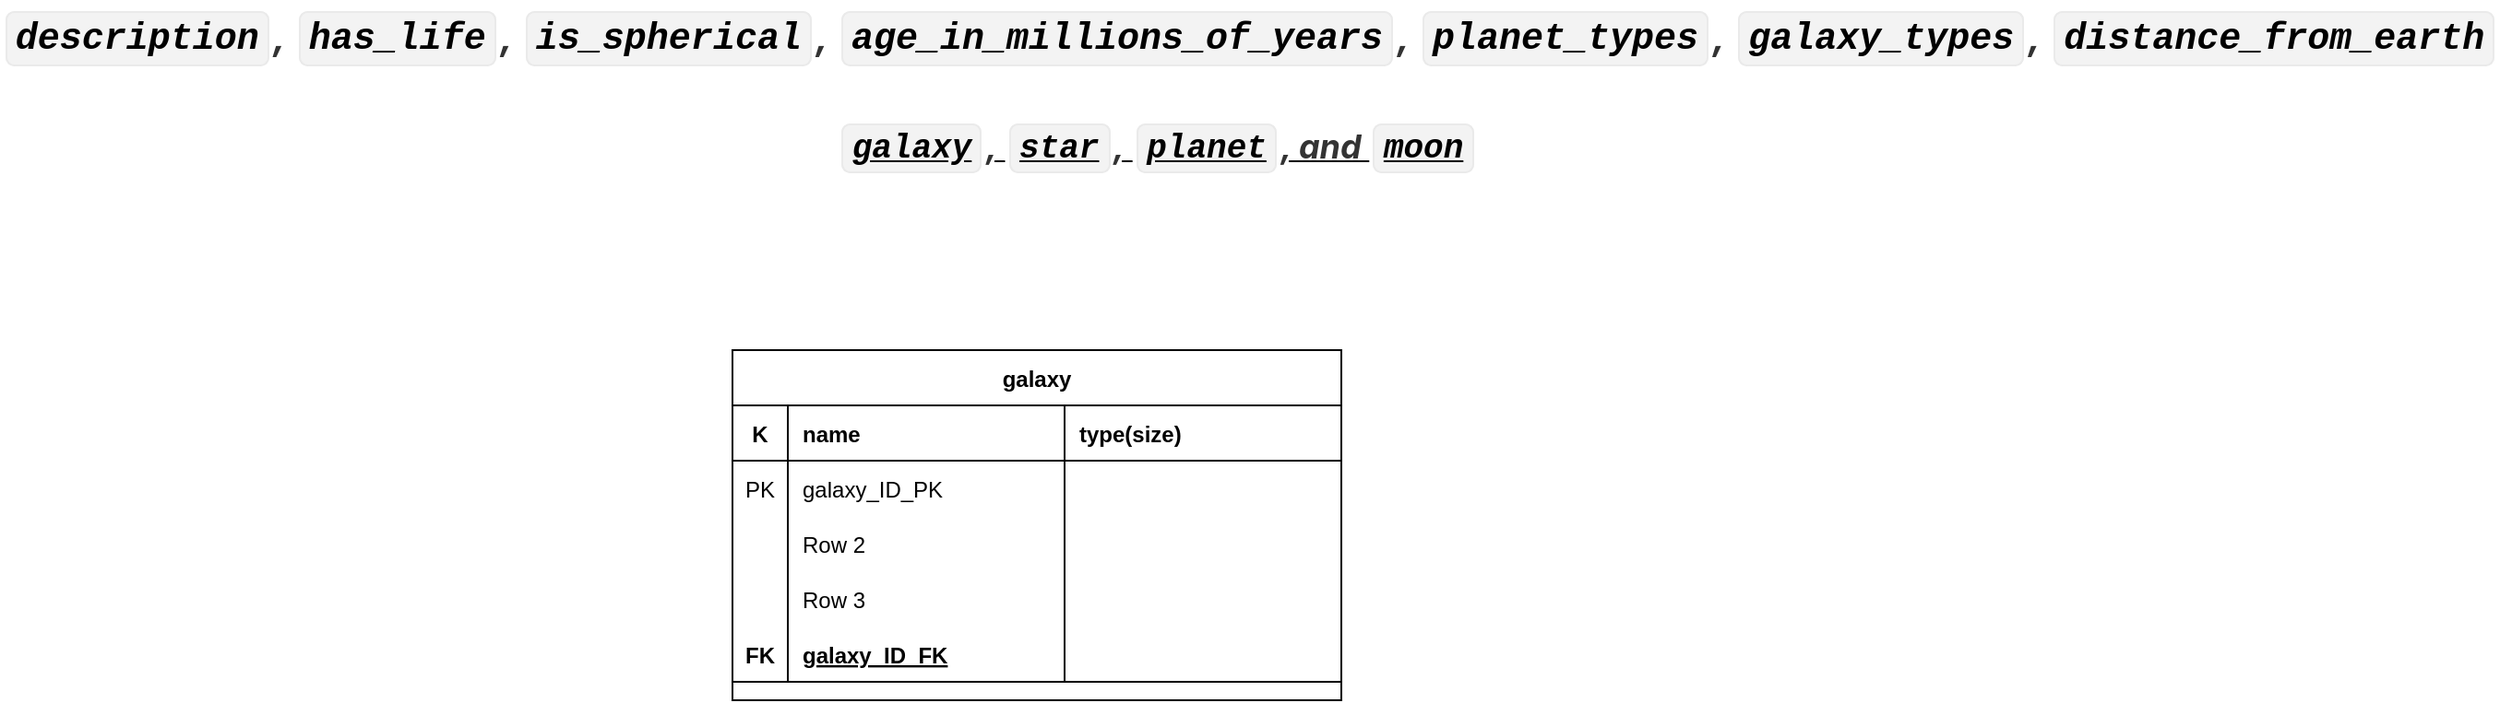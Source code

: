 <mxfile version="20.2.7" type="github">
  <diagram id="uotSILnn2XqaB6oI9mt4" name="Page-1">
    <mxGraphModel dx="1865" dy="579" grid="1" gridSize="10" guides="1" tooltips="1" connect="1" arrows="1" fold="1" page="1" pageScale="1" pageWidth="827" pageHeight="1169" math="0" shadow="0">
      <root>
        <mxCell id="0" />
        <mxCell id="1" parent="0" />
        <mxCell id="g8Bvd32QQFG1Y6l2gwTf-1" value="galaxy" style="shape=table;startSize=30;container=1;collapsible=1;childLayout=tableLayout;fixedRows=1;rowLines=0;fontStyle=1;align=center;resizeLast=1;" vertex="1" parent="1">
          <mxGeometry x="-60" y="220" width="330" height="190" as="geometry" />
        </mxCell>
        <mxCell id="g8Bvd32QQFG1Y6l2gwTf-2" value="" style="shape=tableRow;horizontal=0;startSize=0;swimlaneHead=0;swimlaneBody=0;fillColor=none;collapsible=0;dropTarget=0;points=[[0,0.5],[1,0.5]];portConstraint=eastwest;top=0;left=0;right=0;bottom=1;" vertex="1" parent="g8Bvd32QQFG1Y6l2gwTf-1">
          <mxGeometry y="30" width="330" height="30" as="geometry" />
        </mxCell>
        <mxCell id="g8Bvd32QQFG1Y6l2gwTf-3" value="K" style="shape=partialRectangle;connectable=0;fillColor=none;top=0;left=0;bottom=0;right=0;fontStyle=1;overflow=hidden;" vertex="1" parent="g8Bvd32QQFG1Y6l2gwTf-2">
          <mxGeometry width="30" height="30" as="geometry">
            <mxRectangle width="30" height="30" as="alternateBounds" />
          </mxGeometry>
        </mxCell>
        <mxCell id="g8Bvd32QQFG1Y6l2gwTf-4" value="name" style="shape=partialRectangle;connectable=0;fillColor=none;top=0;left=0;bottom=0;right=0;align=left;spacingLeft=6;fontStyle=1;overflow=hidden;" vertex="1" parent="g8Bvd32QQFG1Y6l2gwTf-2">
          <mxGeometry x="30" width="150" height="30" as="geometry">
            <mxRectangle width="150" height="30" as="alternateBounds" />
          </mxGeometry>
        </mxCell>
        <mxCell id="g8Bvd32QQFG1Y6l2gwTf-19" value="type(size)" style="shape=partialRectangle;connectable=0;fillColor=none;top=0;left=0;bottom=0;right=0;align=left;spacingLeft=6;fontStyle=1;overflow=hidden;" vertex="1" parent="g8Bvd32QQFG1Y6l2gwTf-2">
          <mxGeometry x="180" width="150" height="30" as="geometry">
            <mxRectangle width="150" height="30" as="alternateBounds" />
          </mxGeometry>
        </mxCell>
        <mxCell id="g8Bvd32QQFG1Y6l2gwTf-5" value="" style="shape=tableRow;horizontal=0;startSize=0;swimlaneHead=0;swimlaneBody=0;fillColor=none;collapsible=0;dropTarget=0;points=[[0,0.5],[1,0.5]];portConstraint=eastwest;top=0;left=0;right=0;bottom=0;" vertex="1" parent="g8Bvd32QQFG1Y6l2gwTf-1">
          <mxGeometry y="60" width="330" height="30" as="geometry" />
        </mxCell>
        <mxCell id="g8Bvd32QQFG1Y6l2gwTf-6" value="PK" style="shape=partialRectangle;connectable=0;fillColor=none;top=0;left=0;bottom=0;right=0;editable=1;overflow=hidden;" vertex="1" parent="g8Bvd32QQFG1Y6l2gwTf-5">
          <mxGeometry width="30" height="30" as="geometry">
            <mxRectangle width="30" height="30" as="alternateBounds" />
          </mxGeometry>
        </mxCell>
        <mxCell id="g8Bvd32QQFG1Y6l2gwTf-7" value="galaxy_ID_PK" style="shape=partialRectangle;connectable=0;fillColor=none;top=0;left=0;bottom=0;right=0;align=left;spacingLeft=6;overflow=hidden;" vertex="1" parent="g8Bvd32QQFG1Y6l2gwTf-5">
          <mxGeometry x="30" width="150" height="30" as="geometry">
            <mxRectangle width="150" height="30" as="alternateBounds" />
          </mxGeometry>
        </mxCell>
        <mxCell id="g8Bvd32QQFG1Y6l2gwTf-20" style="shape=partialRectangle;connectable=0;fillColor=none;top=0;left=0;bottom=0;right=0;align=left;spacingLeft=6;overflow=hidden;" vertex="1" parent="g8Bvd32QQFG1Y6l2gwTf-5">
          <mxGeometry x="180" width="150" height="30" as="geometry">
            <mxRectangle width="150" height="30" as="alternateBounds" />
          </mxGeometry>
        </mxCell>
        <mxCell id="g8Bvd32QQFG1Y6l2gwTf-8" value="" style="shape=tableRow;horizontal=0;startSize=0;swimlaneHead=0;swimlaneBody=0;fillColor=none;collapsible=0;dropTarget=0;points=[[0,0.5],[1,0.5]];portConstraint=eastwest;top=0;left=0;right=0;bottom=0;" vertex="1" parent="g8Bvd32QQFG1Y6l2gwTf-1">
          <mxGeometry y="90" width="330" height="30" as="geometry" />
        </mxCell>
        <mxCell id="g8Bvd32QQFG1Y6l2gwTf-9" value="" style="shape=partialRectangle;connectable=0;fillColor=none;top=0;left=0;bottom=0;right=0;editable=1;overflow=hidden;" vertex="1" parent="g8Bvd32QQFG1Y6l2gwTf-8">
          <mxGeometry width="30" height="30" as="geometry">
            <mxRectangle width="30" height="30" as="alternateBounds" />
          </mxGeometry>
        </mxCell>
        <mxCell id="g8Bvd32QQFG1Y6l2gwTf-10" value="Row 2" style="shape=partialRectangle;connectable=0;fillColor=none;top=0;left=0;bottom=0;right=0;align=left;spacingLeft=6;overflow=hidden;" vertex="1" parent="g8Bvd32QQFG1Y6l2gwTf-8">
          <mxGeometry x="30" width="150" height="30" as="geometry">
            <mxRectangle width="150" height="30" as="alternateBounds" />
          </mxGeometry>
        </mxCell>
        <mxCell id="g8Bvd32QQFG1Y6l2gwTf-21" style="shape=partialRectangle;connectable=0;fillColor=none;top=0;left=0;bottom=0;right=0;align=left;spacingLeft=6;overflow=hidden;" vertex="1" parent="g8Bvd32QQFG1Y6l2gwTf-8">
          <mxGeometry x="180" width="150" height="30" as="geometry">
            <mxRectangle width="150" height="30" as="alternateBounds" />
          </mxGeometry>
        </mxCell>
        <mxCell id="g8Bvd32QQFG1Y6l2gwTf-11" value="" style="shape=tableRow;horizontal=0;startSize=0;swimlaneHead=0;swimlaneBody=0;fillColor=none;collapsible=0;dropTarget=0;points=[[0,0.5],[1,0.5]];portConstraint=eastwest;top=0;left=0;right=0;bottom=0;" vertex="1" parent="g8Bvd32QQFG1Y6l2gwTf-1">
          <mxGeometry y="120" width="330" height="30" as="geometry" />
        </mxCell>
        <mxCell id="g8Bvd32QQFG1Y6l2gwTf-12" value="" style="shape=partialRectangle;connectable=0;fillColor=none;top=0;left=0;bottom=0;right=0;editable=1;overflow=hidden;" vertex="1" parent="g8Bvd32QQFG1Y6l2gwTf-11">
          <mxGeometry width="30" height="30" as="geometry">
            <mxRectangle width="30" height="30" as="alternateBounds" />
          </mxGeometry>
        </mxCell>
        <mxCell id="g8Bvd32QQFG1Y6l2gwTf-13" value="Row 3" style="shape=partialRectangle;connectable=0;fillColor=none;top=0;left=0;bottom=0;right=0;align=left;spacingLeft=6;overflow=hidden;" vertex="1" parent="g8Bvd32QQFG1Y6l2gwTf-11">
          <mxGeometry x="30" width="150" height="30" as="geometry">
            <mxRectangle width="150" height="30" as="alternateBounds" />
          </mxGeometry>
        </mxCell>
        <mxCell id="g8Bvd32QQFG1Y6l2gwTf-22" style="shape=partialRectangle;connectable=0;fillColor=none;top=0;left=0;bottom=0;right=0;align=left;spacingLeft=6;overflow=hidden;" vertex="1" parent="g8Bvd32QQFG1Y6l2gwTf-11">
          <mxGeometry x="180" width="150" height="30" as="geometry">
            <mxRectangle width="150" height="30" as="alternateBounds" />
          </mxGeometry>
        </mxCell>
        <mxCell id="g8Bvd32QQFG1Y6l2gwTf-14" value="" style="shape=tableRow;horizontal=0;startSize=0;swimlaneHead=0;swimlaneBody=0;fillColor=none;collapsible=0;dropTarget=0;points=[[0,0.5],[1,0.5]];portConstraint=eastwest;top=0;left=0;right=0;bottom=1;" vertex="1" parent="g8Bvd32QQFG1Y6l2gwTf-1">
          <mxGeometry y="150" width="330" height="30" as="geometry" />
        </mxCell>
        <mxCell id="g8Bvd32QQFG1Y6l2gwTf-15" value="FK" style="shape=partialRectangle;connectable=0;fillColor=none;top=0;left=0;bottom=0;right=0;fontStyle=1;overflow=hidden;" vertex="1" parent="g8Bvd32QQFG1Y6l2gwTf-14">
          <mxGeometry width="30" height="30" as="geometry">
            <mxRectangle width="30" height="30" as="alternateBounds" />
          </mxGeometry>
        </mxCell>
        <mxCell id="g8Bvd32QQFG1Y6l2gwTf-16" value="galaxy_ID_FK" style="shape=partialRectangle;connectable=0;fillColor=none;top=0;left=0;bottom=0;right=0;align=left;spacingLeft=6;fontStyle=5;overflow=hidden;" vertex="1" parent="g8Bvd32QQFG1Y6l2gwTf-14">
          <mxGeometry x="30" width="150" height="30" as="geometry">
            <mxRectangle width="150" height="30" as="alternateBounds" />
          </mxGeometry>
        </mxCell>
        <mxCell id="g8Bvd32QQFG1Y6l2gwTf-23" style="shape=partialRectangle;connectable=0;fillColor=none;top=0;left=0;bottom=0;right=0;align=left;spacingLeft=6;fontStyle=5;overflow=hidden;" vertex="1" parent="g8Bvd32QQFG1Y6l2gwTf-14">
          <mxGeometry x="180" width="150" height="30" as="geometry">
            <mxRectangle width="150" height="30" as="alternateBounds" />
          </mxGeometry>
        </mxCell>
        <mxCell id="g8Bvd32QQFG1Y6l2gwTf-17" value="&lt;code style=&quot;font-size: 20px; font-style: italic; font-weight: 700; box-sizing: border-box; font-family: source-code-pro, Menlo, Monaco, Consolas, &amp;quot;Courier New&amp;quot;, monospace; margin: 0px 2px; padding: 0.15rem 0.3rem; border: 1px solid rgb(234, 234, 234); background-color: rgba(27, 31, 35, 0.05); border-radius: 0.3rem; text-align: start;&quot;&gt;description&lt;/code&gt;&lt;span style=&quot;font-size: 20px; font-style: italic; font-weight: 700; color: rgb(51, 51, 51); font-family: -apple-system, BlinkMacSystemFont, &amp;quot;Segoe UI&amp;quot;, Roboto, Oxygen, Ubuntu, Cantarell, &amp;quot;Fira Sans&amp;quot;, &amp;quot;Droid Sans&amp;quot;, &amp;quot;Helvetica Neue&amp;quot;, sans-serif; text-align: start; background-color: rgb(255, 255, 255);&quot;&gt;,&amp;nbsp;&lt;/span&gt;&lt;code style=&quot;font-size: 20px; font-style: italic; font-weight: 700; box-sizing: border-box; font-family: source-code-pro, Menlo, Monaco, Consolas, &amp;quot;Courier New&amp;quot;, monospace; margin: 0px 2px; padding: 0.15rem 0.3rem; border: 1px solid rgb(234, 234, 234); background-color: rgba(27, 31, 35, 0.05); border-radius: 0.3rem; text-align: start;&quot;&gt;has_life&lt;/code&gt;&lt;span style=&quot;font-size: 20px; font-style: italic; font-weight: 700; color: rgb(51, 51, 51); font-family: -apple-system, BlinkMacSystemFont, &amp;quot;Segoe UI&amp;quot;, Roboto, Oxygen, Ubuntu, Cantarell, &amp;quot;Fira Sans&amp;quot;, &amp;quot;Droid Sans&amp;quot;, &amp;quot;Helvetica Neue&amp;quot;, sans-serif; text-align: start; background-color: rgb(255, 255, 255);&quot;&gt;,&amp;nbsp;&lt;/span&gt;&lt;code style=&quot;font-size: 20px; font-style: italic; font-weight: 700; box-sizing: border-box; font-family: source-code-pro, Menlo, Monaco, Consolas, &amp;quot;Courier New&amp;quot;, monospace; margin: 0px 2px; padding: 0.15rem 0.3rem; border: 1px solid rgb(234, 234, 234); background-color: rgba(27, 31, 35, 0.05); border-radius: 0.3rem; text-align: start;&quot;&gt;is_spherical&lt;/code&gt;&lt;span style=&quot;font-size: 20px; font-style: italic; font-weight: 700; color: rgb(51, 51, 51); font-family: -apple-system, BlinkMacSystemFont, &amp;quot;Segoe UI&amp;quot;, Roboto, Oxygen, Ubuntu, Cantarell, &amp;quot;Fira Sans&amp;quot;, &amp;quot;Droid Sans&amp;quot;, &amp;quot;Helvetica Neue&amp;quot;, sans-serif; text-align: start; background-color: rgb(255, 255, 255);&quot;&gt;,&amp;nbsp;&lt;/span&gt;&lt;code style=&quot;font-size: 20px; font-style: italic; font-weight: 700; box-sizing: border-box; font-family: source-code-pro, Menlo, Monaco, Consolas, &amp;quot;Courier New&amp;quot;, monospace; margin: 0px 2px; padding: 0.15rem 0.3rem; border: 1px solid rgb(234, 234, 234); background-color: rgba(27, 31, 35, 0.05); border-radius: 0.3rem; text-align: start;&quot;&gt;age_in_millions_of_years&lt;/code&gt;&lt;span style=&quot;font-size: 20px; font-style: italic; font-weight: 700; color: rgb(51, 51, 51); font-family: -apple-system, BlinkMacSystemFont, &amp;quot;Segoe UI&amp;quot;, Roboto, Oxygen, Ubuntu, Cantarell, &amp;quot;Fira Sans&amp;quot;, &amp;quot;Droid Sans&amp;quot;, &amp;quot;Helvetica Neue&amp;quot;, sans-serif; text-align: start; background-color: rgb(255, 255, 255);&quot;&gt;,&amp;nbsp;&lt;/span&gt;&lt;code style=&quot;font-size: 20px; font-style: italic; font-weight: 700; box-sizing: border-box; font-family: source-code-pro, Menlo, Monaco, Consolas, &amp;quot;Courier New&amp;quot;, monospace; margin: 0px 2px; padding: 0.15rem 0.3rem; border: 1px solid rgb(234, 234, 234); background-color: rgba(27, 31, 35, 0.05); border-radius: 0.3rem; text-align: start;&quot;&gt;planet_types&lt;/code&gt;&lt;span style=&quot;font-size: 20px; font-style: italic; font-weight: 700; color: rgb(51, 51, 51); font-family: -apple-system, BlinkMacSystemFont, &amp;quot;Segoe UI&amp;quot;, Roboto, Oxygen, Ubuntu, Cantarell, &amp;quot;Fira Sans&amp;quot;, &amp;quot;Droid Sans&amp;quot;, &amp;quot;Helvetica Neue&amp;quot;, sans-serif; text-align: start; background-color: rgb(255, 255, 255);&quot;&gt;,&amp;nbsp;&lt;/span&gt;&lt;code style=&quot;font-size: 20px; font-style: italic; font-weight: 700; box-sizing: border-box; font-family: source-code-pro, Menlo, Monaco, Consolas, &amp;quot;Courier New&amp;quot;, monospace; margin: 0px 2px; padding: 0.15rem 0.3rem; border: 1px solid rgb(234, 234, 234); background-color: rgba(27, 31, 35, 0.05); border-radius: 0.3rem; text-align: start;&quot;&gt;galaxy_types&lt;/code&gt;&lt;span style=&quot;font-size: 20px; font-style: italic; font-weight: 700; color: rgb(51, 51, 51); font-family: -apple-system, BlinkMacSystemFont, &amp;quot;Segoe UI&amp;quot;, Roboto, Oxygen, Ubuntu, Cantarell, &amp;quot;Fira Sans&amp;quot;, &amp;quot;Droid Sans&amp;quot;, &amp;quot;Helvetica Neue&amp;quot;, sans-serif; text-align: start; background-color: rgb(255, 255, 255);&quot;&gt;,&amp;nbsp;&lt;/span&gt;&lt;code style=&quot;font-size: 20px; font-style: italic; font-weight: 700; box-sizing: border-box; font-family: source-code-pro, Menlo, Monaco, Consolas, &amp;quot;Courier New&amp;quot;, monospace; margin: 0px 2px; padding: 0.15rem 0.3rem; border: 1px solid rgb(234, 234, 234); background-color: rgba(27, 31, 35, 0.05); border-radius: 0.3rem; text-align: start;&quot;&gt;distance_from_earth&lt;/code&gt;" style="text;html=1;align=center;verticalAlign=middle;resizable=0;points=[];autosize=1;strokeColor=none;fillColor=none;" vertex="1" parent="1">
          <mxGeometry x="-420" y="30" width="1280" height="40" as="geometry" />
        </mxCell>
        <mxCell id="g8Bvd32QQFG1Y6l2gwTf-18" value="&lt;b style=&quot;font-size: 18px;&quot;&gt;&lt;i&gt;&lt;u&gt;&lt;code style=&quot;box-sizing: border-box; font-family: source-code-pro, Menlo, Monaco, Consolas, &amp;quot;Courier New&amp;quot;, monospace; margin: 0px 2px; padding: 0.15rem 0.3rem; border: 1px solid rgb(234, 234, 234); background-color: rgba(27, 31, 35, 0.05); border-radius: 0.3rem; text-align: left;&quot;&gt;galaxy&lt;/code&gt;&lt;span style=&quot;color: rgb(51, 51, 51); font-family: -apple-system, BlinkMacSystemFont, &amp;quot;Segoe UI&amp;quot;, Roboto, Oxygen, Ubuntu, Cantarell, &amp;quot;Fira Sans&amp;quot;, &amp;quot;Droid Sans&amp;quot;, &amp;quot;Helvetica Neue&amp;quot;, sans-serif; text-align: left; background-color: rgb(255, 255, 255);&quot;&gt;,&amp;nbsp;&lt;/span&gt;&lt;code style=&quot;box-sizing: border-box; font-family: source-code-pro, Menlo, Monaco, Consolas, &amp;quot;Courier New&amp;quot;, monospace; margin: 0px 2px; padding: 0.15rem 0.3rem; border: 1px solid rgb(234, 234, 234); background-color: rgba(27, 31, 35, 0.05); border-radius: 0.3rem; text-align: left;&quot;&gt;star&lt;/code&gt;&lt;span style=&quot;color: rgb(51, 51, 51); font-family: -apple-system, BlinkMacSystemFont, &amp;quot;Segoe UI&amp;quot;, Roboto, Oxygen, Ubuntu, Cantarell, &amp;quot;Fira Sans&amp;quot;, &amp;quot;Droid Sans&amp;quot;, &amp;quot;Helvetica Neue&amp;quot;, sans-serif; text-align: left; background-color: rgb(255, 255, 255);&quot;&gt;,&amp;nbsp;&lt;/span&gt;&lt;code style=&quot;box-sizing: border-box; font-family: source-code-pro, Menlo, Monaco, Consolas, &amp;quot;Courier New&amp;quot;, monospace; margin: 0px 2px; padding: 0.15rem 0.3rem; border: 1px solid rgb(234, 234, 234); background-color: rgba(27, 31, 35, 0.05); border-radius: 0.3rem; text-align: left;&quot;&gt;planet&lt;/code&gt;&lt;span style=&quot;color: rgb(51, 51, 51); font-family: -apple-system, BlinkMacSystemFont, &amp;quot;Segoe UI&amp;quot;, Roboto, Oxygen, Ubuntu, Cantarell, &amp;quot;Fira Sans&amp;quot;, &amp;quot;Droid Sans&amp;quot;, &amp;quot;Helvetica Neue&amp;quot;, sans-serif; text-align: left; background-color: rgb(255, 255, 255);&quot;&gt;, and&amp;nbsp;&lt;/span&gt;&lt;code style=&quot;box-sizing: border-box; font-family: source-code-pro, Menlo, Monaco, Consolas, &amp;quot;Courier New&amp;quot;, monospace; margin: 0px 2px; padding: 0.15rem 0.3rem; border: 1px solid rgb(234, 234, 234); background-color: rgba(27, 31, 35, 0.05); border-radius: 0.3rem; text-align: left;&quot;&gt;moon&lt;/code&gt;&lt;/u&gt;&lt;/i&gt;&lt;/b&gt;" style="text;html=1;align=center;verticalAlign=middle;resizable=0;points=[];autosize=1;strokeColor=none;fillColor=none;" vertex="1" parent="1">
          <mxGeometry x="-5" y="90" width="350" height="40" as="geometry" />
        </mxCell>
      </root>
    </mxGraphModel>
  </diagram>
</mxfile>
